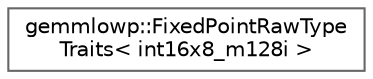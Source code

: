 digraph "Graphical Class Hierarchy"
{
 // LATEX_PDF_SIZE
  bgcolor="transparent";
  edge [fontname=Helvetica,fontsize=10,labelfontname=Helvetica,labelfontsize=10];
  node [fontname=Helvetica,fontsize=10,shape=box,height=0.2,width=0.4];
  rankdir="LR";
  Node0 [id="Node000000",label="gemmlowp::FixedPointRawType\lTraits\< int16x8_m128i \>",height=0.2,width=0.4,color="grey40", fillcolor="white", style="filled",URL="$structgemmlowp_1_1_fixed_point_raw_type_traits_3_01int16x8__m128i_01_4.html",tooltip=" "];
}
